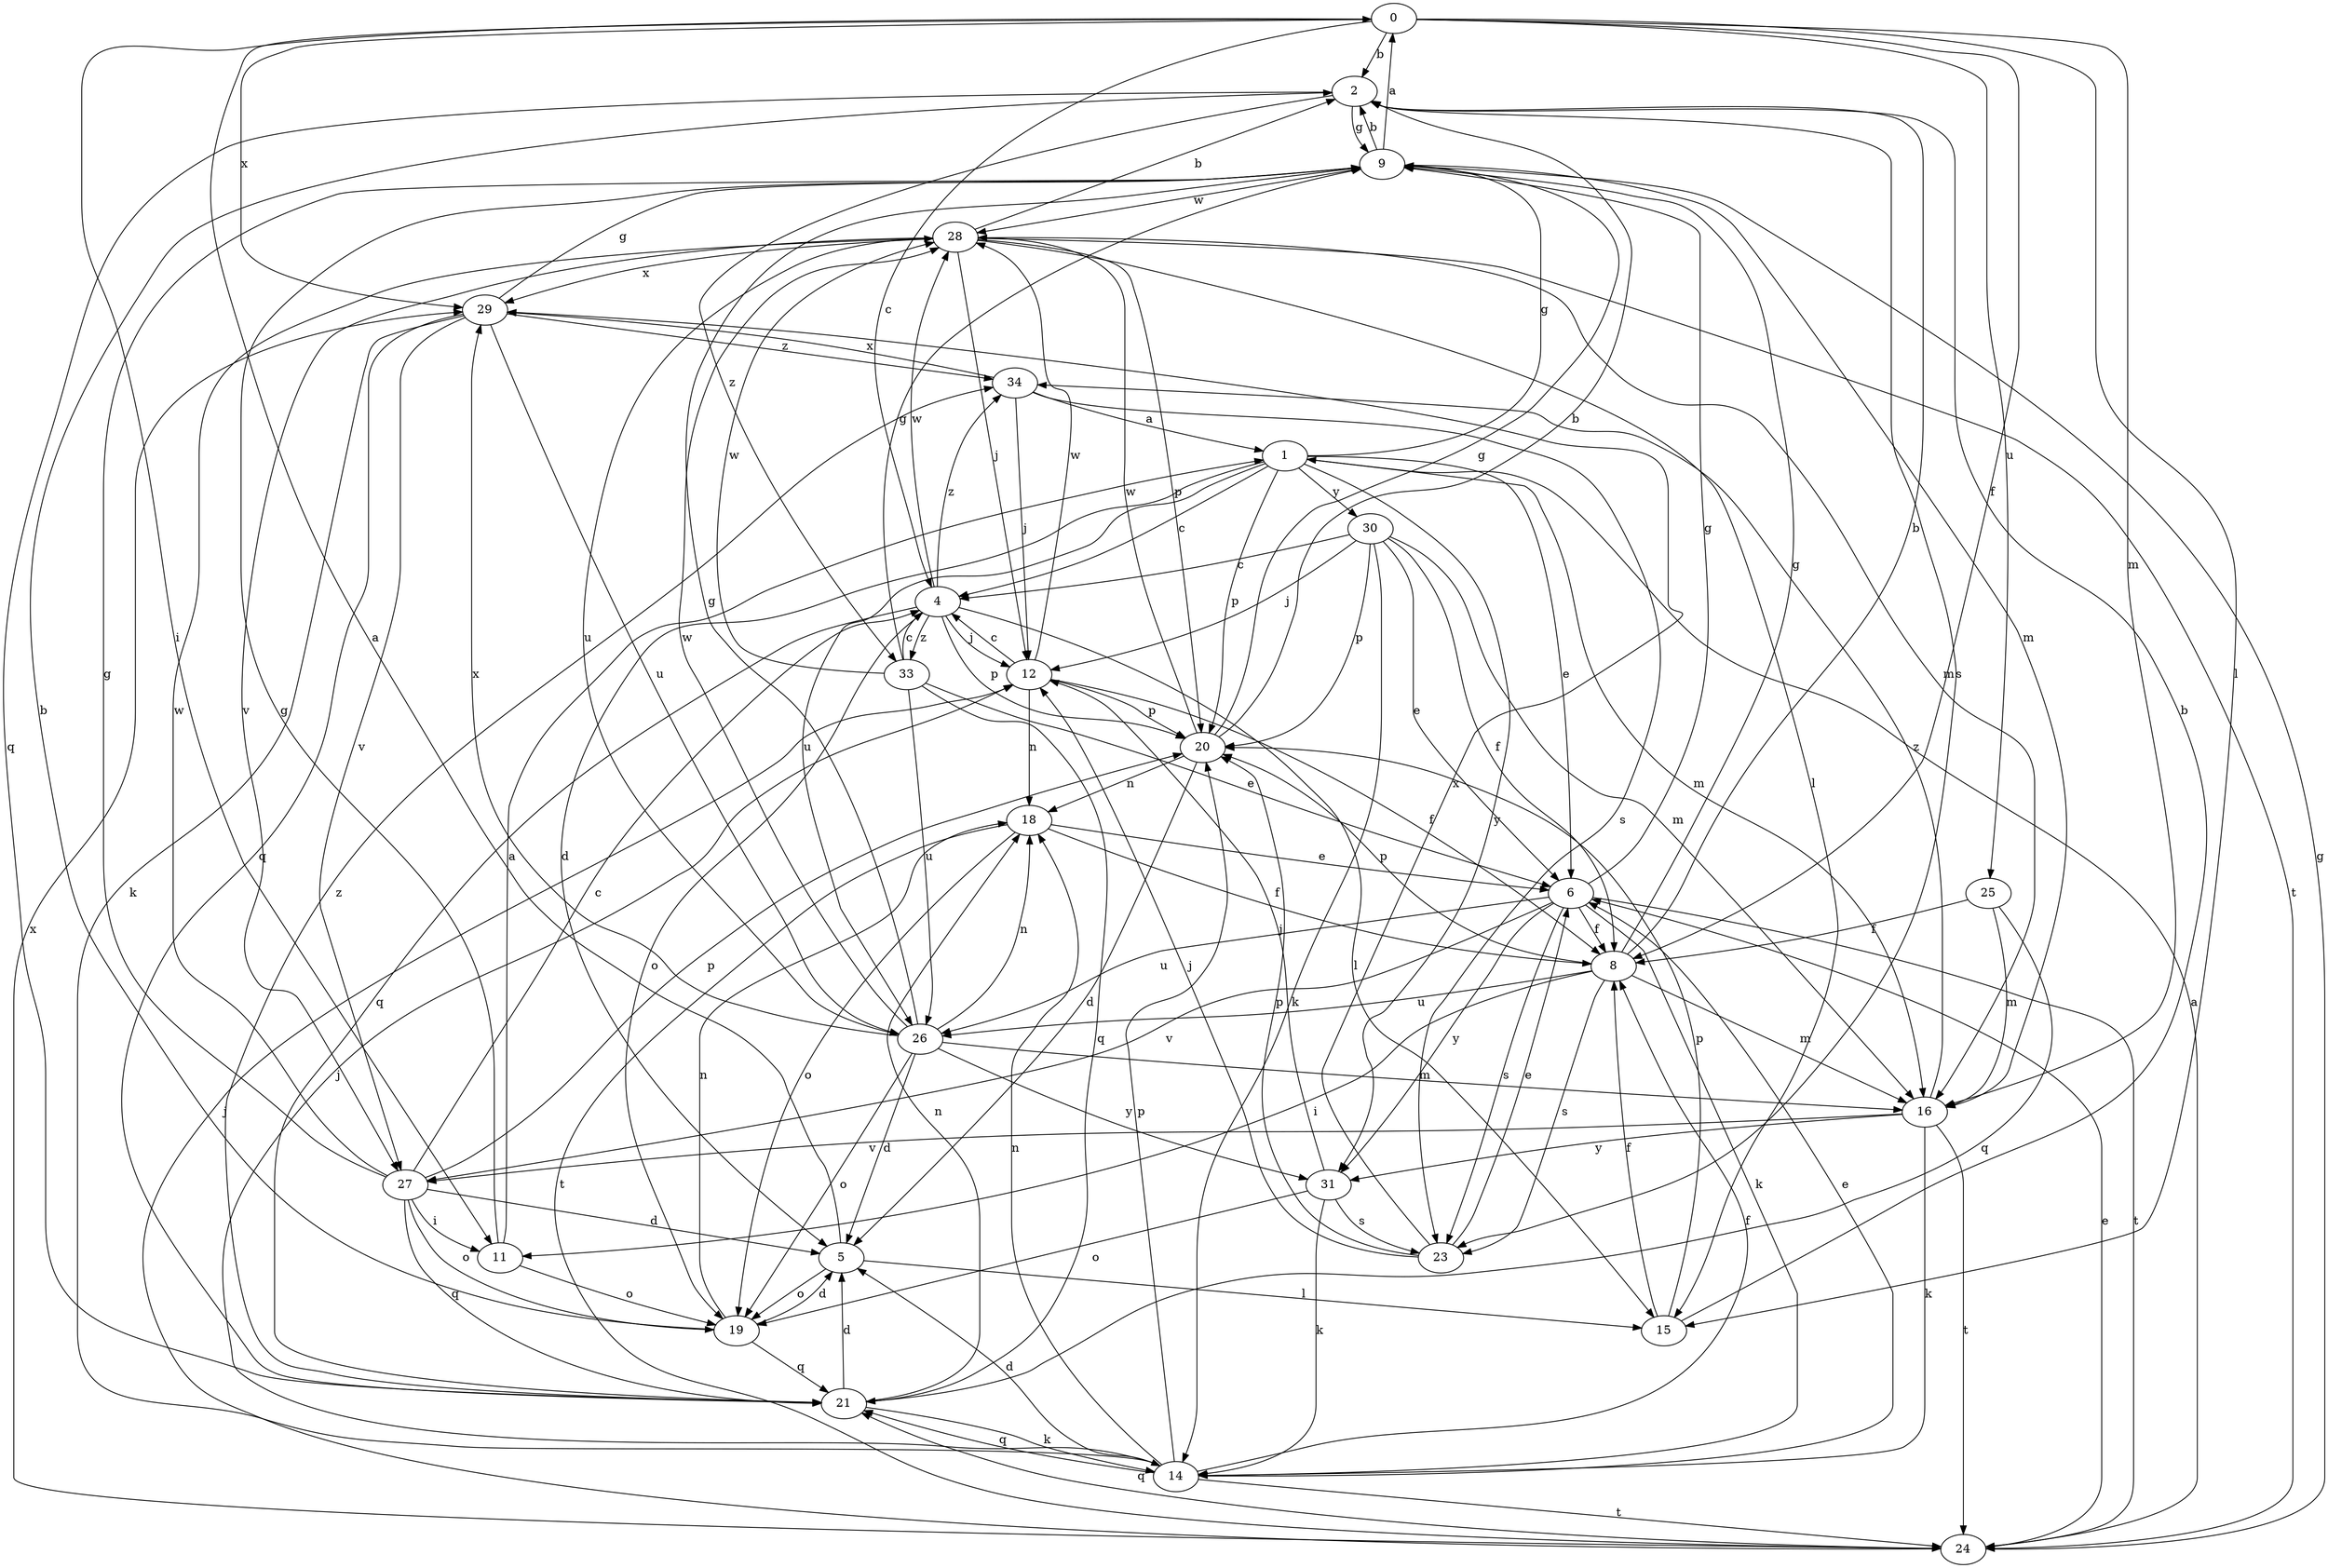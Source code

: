 strict digraph  {
0;
1;
2;
4;
5;
6;
8;
9;
11;
12;
14;
15;
16;
18;
19;
20;
21;
23;
24;
25;
26;
27;
28;
29;
30;
31;
33;
34;
0 -> 2  [label=b];
0 -> 4  [label=c];
0 -> 8  [label=f];
0 -> 11  [label=i];
0 -> 15  [label=l];
0 -> 16  [label=m];
0 -> 25  [label=u];
0 -> 29  [label=x];
1 -> 4  [label=c];
1 -> 5  [label=d];
1 -> 6  [label=e];
1 -> 9  [label=g];
1 -> 16  [label=m];
1 -> 20  [label=p];
1 -> 26  [label=u];
1 -> 30  [label=y];
1 -> 31  [label=y];
2 -> 9  [label=g];
2 -> 21  [label=q];
2 -> 23  [label=s];
2 -> 33  [label=z];
4 -> 12  [label=j];
4 -> 15  [label=l];
4 -> 19  [label=o];
4 -> 20  [label=p];
4 -> 21  [label=q];
4 -> 28  [label=w];
4 -> 33  [label=z];
4 -> 34  [label=z];
5 -> 0  [label=a];
5 -> 15  [label=l];
5 -> 19  [label=o];
6 -> 8  [label=f];
6 -> 9  [label=g];
6 -> 14  [label=k];
6 -> 23  [label=s];
6 -> 24  [label=t];
6 -> 26  [label=u];
6 -> 27  [label=v];
6 -> 31  [label=y];
8 -> 2  [label=b];
8 -> 9  [label=g];
8 -> 11  [label=i];
8 -> 16  [label=m];
8 -> 20  [label=p];
8 -> 23  [label=s];
8 -> 26  [label=u];
9 -> 0  [label=a];
9 -> 2  [label=b];
9 -> 16  [label=m];
9 -> 28  [label=w];
11 -> 1  [label=a];
11 -> 9  [label=g];
11 -> 19  [label=o];
12 -> 4  [label=c];
12 -> 8  [label=f];
12 -> 18  [label=n];
12 -> 20  [label=p];
12 -> 28  [label=w];
14 -> 5  [label=d];
14 -> 6  [label=e];
14 -> 8  [label=f];
14 -> 12  [label=j];
14 -> 18  [label=n];
14 -> 20  [label=p];
14 -> 21  [label=q];
14 -> 24  [label=t];
15 -> 2  [label=b];
15 -> 8  [label=f];
15 -> 20  [label=p];
16 -> 14  [label=k];
16 -> 24  [label=t];
16 -> 27  [label=v];
16 -> 31  [label=y];
16 -> 34  [label=z];
18 -> 6  [label=e];
18 -> 8  [label=f];
18 -> 19  [label=o];
18 -> 24  [label=t];
19 -> 2  [label=b];
19 -> 5  [label=d];
19 -> 18  [label=n];
19 -> 21  [label=q];
20 -> 2  [label=b];
20 -> 5  [label=d];
20 -> 9  [label=g];
20 -> 18  [label=n];
20 -> 28  [label=w];
21 -> 5  [label=d];
21 -> 14  [label=k];
21 -> 18  [label=n];
21 -> 34  [label=z];
23 -> 6  [label=e];
23 -> 12  [label=j];
23 -> 20  [label=p];
23 -> 29  [label=x];
24 -> 1  [label=a];
24 -> 6  [label=e];
24 -> 9  [label=g];
24 -> 12  [label=j];
24 -> 21  [label=q];
24 -> 29  [label=x];
25 -> 8  [label=f];
25 -> 16  [label=m];
25 -> 21  [label=q];
26 -> 5  [label=d];
26 -> 9  [label=g];
26 -> 16  [label=m];
26 -> 18  [label=n];
26 -> 19  [label=o];
26 -> 28  [label=w];
26 -> 29  [label=x];
26 -> 31  [label=y];
27 -> 4  [label=c];
27 -> 5  [label=d];
27 -> 9  [label=g];
27 -> 11  [label=i];
27 -> 19  [label=o];
27 -> 20  [label=p];
27 -> 21  [label=q];
27 -> 28  [label=w];
28 -> 2  [label=b];
28 -> 12  [label=j];
28 -> 15  [label=l];
28 -> 16  [label=m];
28 -> 20  [label=p];
28 -> 24  [label=t];
28 -> 26  [label=u];
28 -> 27  [label=v];
28 -> 29  [label=x];
29 -> 9  [label=g];
29 -> 14  [label=k];
29 -> 21  [label=q];
29 -> 26  [label=u];
29 -> 27  [label=v];
29 -> 34  [label=z];
30 -> 4  [label=c];
30 -> 6  [label=e];
30 -> 8  [label=f];
30 -> 12  [label=j];
30 -> 14  [label=k];
30 -> 16  [label=m];
30 -> 20  [label=p];
31 -> 12  [label=j];
31 -> 14  [label=k];
31 -> 19  [label=o];
31 -> 23  [label=s];
33 -> 4  [label=c];
33 -> 6  [label=e];
33 -> 9  [label=g];
33 -> 21  [label=q];
33 -> 26  [label=u];
33 -> 28  [label=w];
34 -> 1  [label=a];
34 -> 12  [label=j];
34 -> 23  [label=s];
34 -> 29  [label=x];
}
